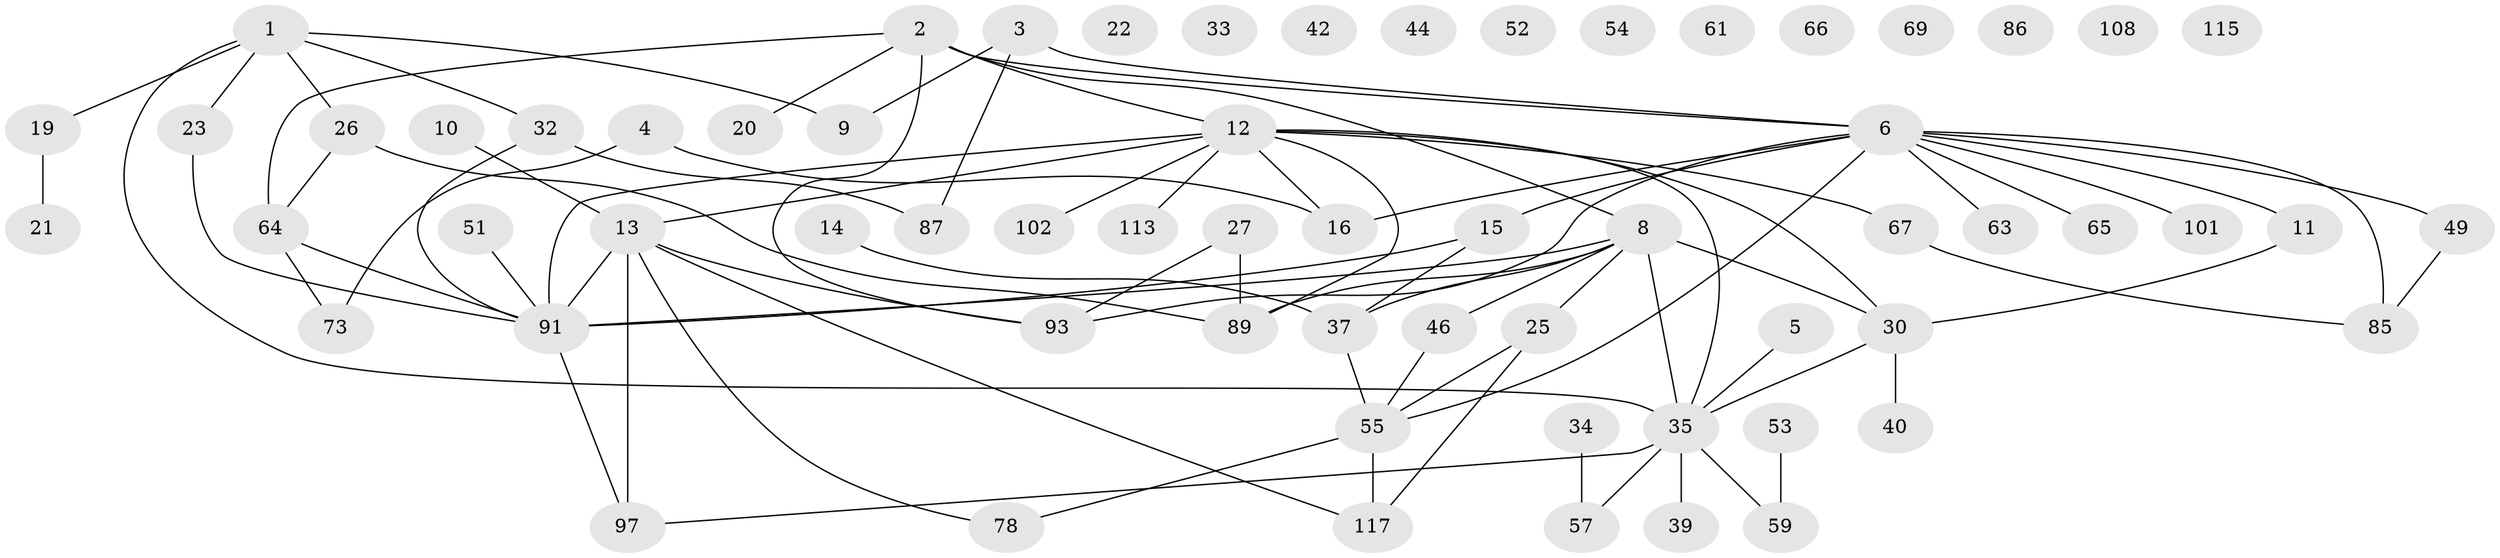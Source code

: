 // original degree distribution, {4: 0.13953488372093023, 2: 0.21705426356589147, 1: 0.2558139534883721, 3: 0.20155038759689922, 5: 0.06976744186046512, 6: 0.023255813953488372, 0: 0.09302325581395349}
// Generated by graph-tools (version 1.1) at 2025/13/03/09/25 04:13:10]
// undirected, 64 vertices, 82 edges
graph export_dot {
graph [start="1"]
  node [color=gray90,style=filled];
  1 [super="+77+38"];
  2 [super="+81+28+62"];
  3 [super="+47"];
  4;
  5;
  6 [super="+7+98"];
  8 [super="+83+88+80"];
  9;
  10 [super="+45"];
  11;
  12 [super="+17"];
  13 [super="+18+36"];
  14 [super="+72"];
  15 [super="+82+24"];
  16;
  19 [super="+109+90+58"];
  20 [super="+100"];
  21;
  22;
  23 [super="+94+104"];
  25 [super="+68"];
  26 [super="+122"];
  27 [super="+76"];
  30 [super="+92+112+48"];
  32 [super="+84"];
  33;
  34;
  35 [super="+106+43"];
  37 [super="+41"];
  39;
  40;
  42;
  44;
  46;
  49;
  51;
  52;
  53;
  54;
  55 [super="+56"];
  57;
  59;
  61;
  63 [super="+79"];
  64 [super="+75"];
  65;
  66;
  67;
  69;
  73;
  78;
  85;
  86;
  87;
  89;
  91 [super="+105"];
  93;
  97 [super="+107"];
  101;
  102;
  108;
  113 [super="+118"];
  115;
  117 [super="+125"];
  1 -- 26;
  1 -- 23;
  1 -- 35;
  1 -- 9;
  1 -- 19;
  1 -- 32;
  2 -- 8 [weight=2];
  2 -- 12;
  2 -- 93;
  2 -- 64 [weight=2];
  2 -- 20;
  2 -- 6;
  3 -- 6;
  3 -- 9;
  3 -- 87;
  4 -- 16;
  4 -- 73;
  5 -- 35;
  6 -- 16;
  6 -- 93;
  6 -- 55;
  6 -- 65;
  6 -- 101;
  6 -- 11;
  6 -- 15;
  6 -- 49;
  6 -- 85;
  6 -- 63;
  8 -- 46;
  8 -- 89;
  8 -- 25;
  8 -- 91;
  8 -- 30;
  8 -- 37;
  8 -- 35;
  10 -- 13;
  11 -- 30;
  12 -- 67;
  12 -- 102;
  12 -- 13;
  12 -- 16;
  12 -- 113;
  12 -- 89;
  12 -- 91;
  12 -- 30;
  12 -- 35;
  13 -- 97;
  13 -- 117;
  13 -- 91;
  13 -- 93;
  13 -- 78;
  14 -- 37;
  15 -- 91;
  15 -- 37;
  19 -- 21;
  23 -- 91;
  25 -- 55;
  25 -- 117;
  26 -- 89;
  26 -- 64;
  27 -- 89;
  27 -- 93;
  30 -- 40;
  30 -- 35;
  32 -- 91;
  32 -- 87;
  34 -- 57;
  35 -- 57 [weight=2];
  35 -- 39;
  35 -- 97;
  35 -- 59;
  37 -- 55 [weight=2];
  46 -- 55;
  49 -- 85;
  51 -- 91;
  53 -- 59;
  55 -- 117;
  55 -- 78;
  64 -- 73;
  64 -- 91;
  67 -- 85;
  91 -- 97;
}
